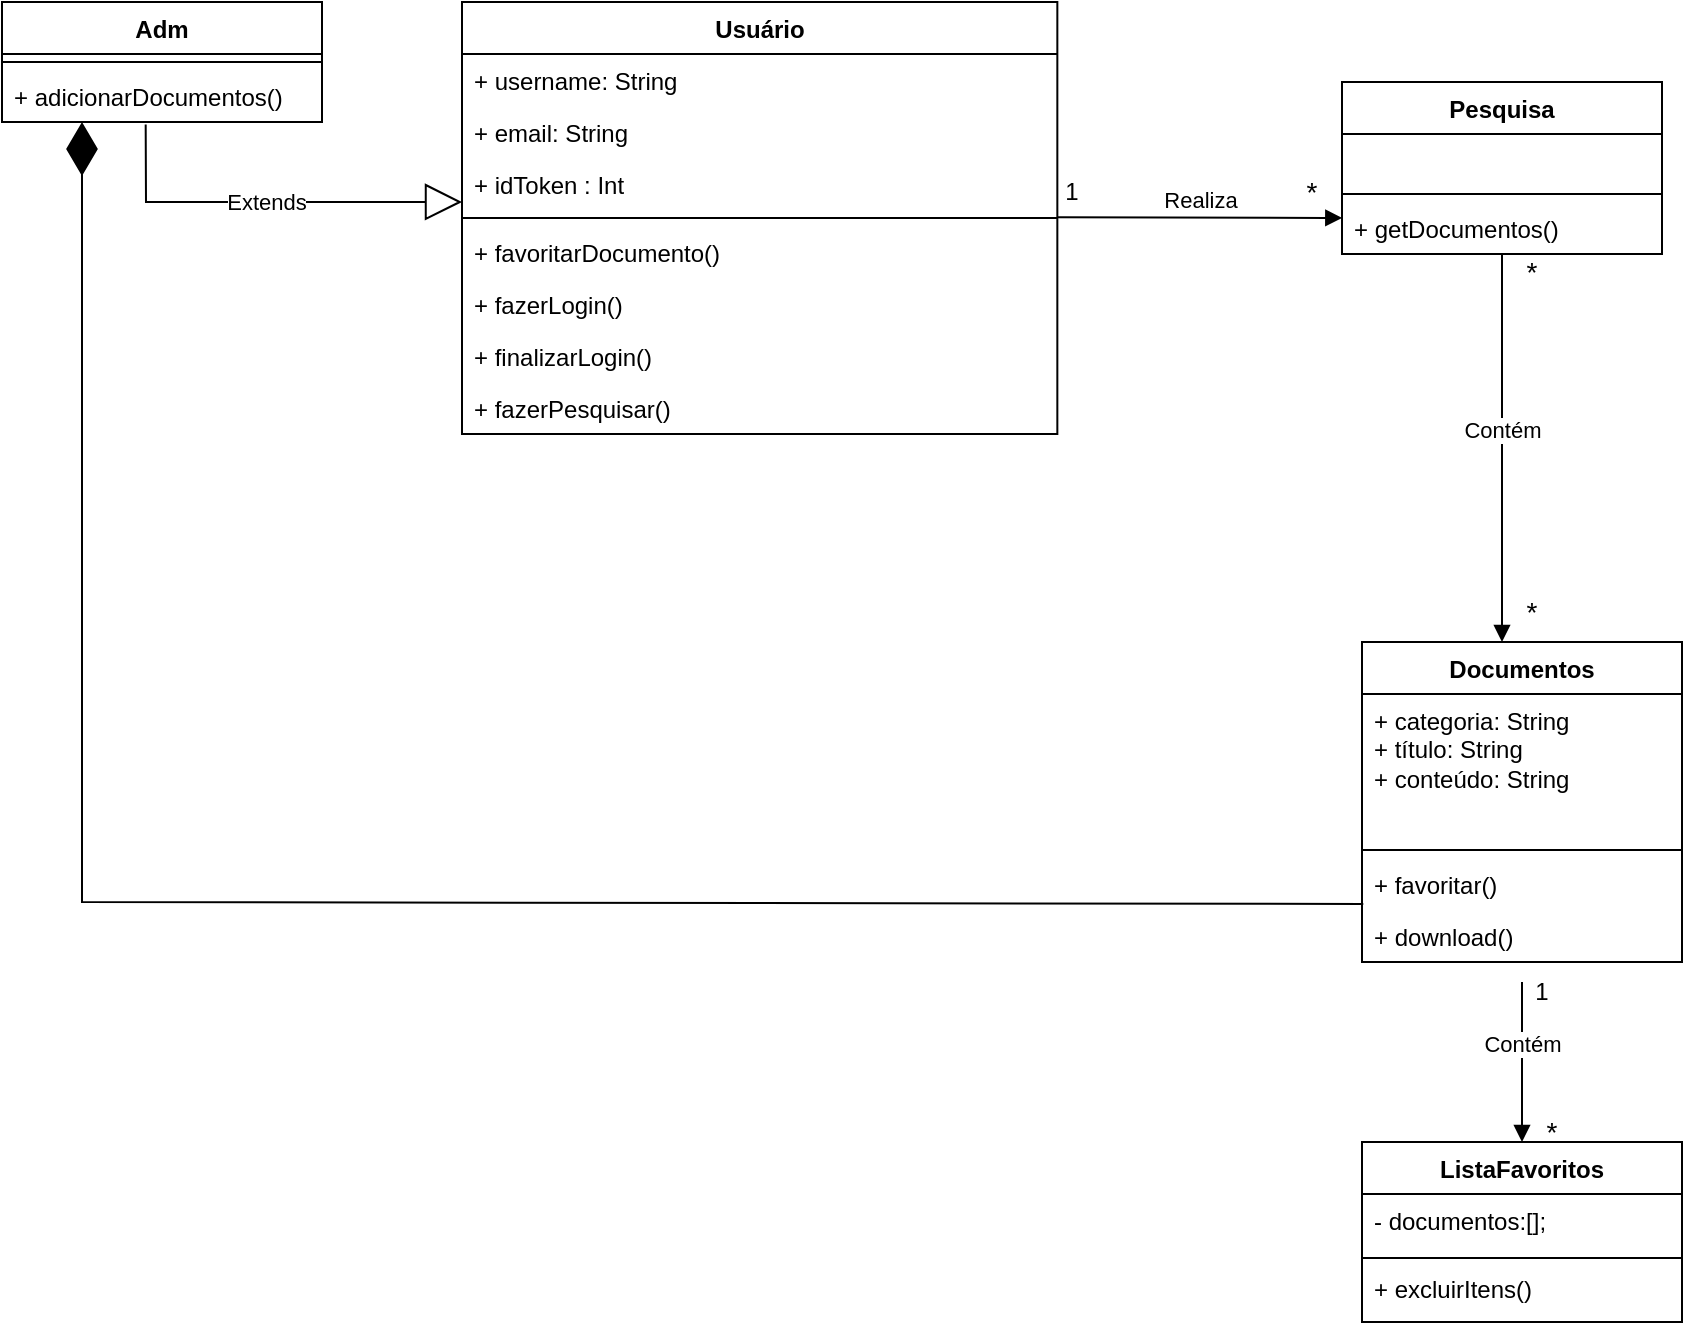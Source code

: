 <mxfile version="22.0.8" type="github">
  <diagram name="Página-1" id="VHDLyETPUmvcNDJW6-ti">
    <mxGraphModel dx="1343" dy="214" grid="1" gridSize="10" guides="1" tooltips="1" connect="1" arrows="1" fold="1" page="1" pageScale="1" pageWidth="827" pageHeight="1169" math="0" shadow="0">
      <root>
        <mxCell id="0" />
        <mxCell id="1" parent="0" />
        <mxCell id="ibJ-IhE_7wxWa2sm5moG-5" value="Usuário" style="swimlane;fontStyle=1;align=center;verticalAlign=top;childLayout=stackLayout;horizontal=1;startSize=26;horizontalStack=0;resizeParent=1;resizeParentMax=0;resizeLast=0;collapsible=1;marginBottom=0;whiteSpace=wrap;html=1;" parent="1" vertex="1">
          <mxGeometry x="70" y="60" width="297.67" height="216" as="geometry" />
        </mxCell>
        <mxCell id="ibJ-IhE_7wxWa2sm5moG-6" value="+ username: String&lt;br&gt;&lt;br&gt;" style="text;strokeColor=none;fillColor=none;align=left;verticalAlign=top;spacingLeft=4;spacingRight=4;overflow=hidden;rotatable=0;points=[[0,0.5],[1,0.5]];portConstraint=eastwest;whiteSpace=wrap;html=1;" parent="ibJ-IhE_7wxWa2sm5moG-5" vertex="1">
          <mxGeometry y="26" width="297.67" height="26" as="geometry" />
        </mxCell>
        <mxCell id="ibJ-IhE_7wxWa2sm5moG-15" value="+ email: String" style="text;strokeColor=none;fillColor=none;align=left;verticalAlign=top;spacingLeft=4;spacingRight=4;overflow=hidden;rotatable=0;points=[[0,0.5],[1,0.5]];portConstraint=eastwest;whiteSpace=wrap;html=1;" parent="ibJ-IhE_7wxWa2sm5moG-5" vertex="1">
          <mxGeometry y="52" width="297.67" height="26" as="geometry" />
        </mxCell>
        <mxCell id="ibJ-IhE_7wxWa2sm5moG-14" value="+ idToken : Int" style="text;strokeColor=none;fillColor=none;align=left;verticalAlign=top;spacingLeft=4;spacingRight=4;overflow=hidden;rotatable=0;points=[[0,0.5],[1,0.5]];portConstraint=eastwest;whiteSpace=wrap;html=1;" parent="ibJ-IhE_7wxWa2sm5moG-5" vertex="1">
          <mxGeometry y="78" width="297.67" height="26" as="geometry" />
        </mxCell>
        <mxCell id="ibJ-IhE_7wxWa2sm5moG-7" value="" style="line;strokeWidth=1;fillColor=none;align=left;verticalAlign=middle;spacingTop=-1;spacingLeft=3;spacingRight=3;rotatable=0;labelPosition=right;points=[];portConstraint=eastwest;strokeColor=inherit;" parent="ibJ-IhE_7wxWa2sm5moG-5" vertex="1">
          <mxGeometry y="104" width="297.67" height="8" as="geometry" />
        </mxCell>
        <mxCell id="ibJ-IhE_7wxWa2sm5moG-8" value="+ favoritarDocumento()" style="text;strokeColor=none;fillColor=none;align=left;verticalAlign=top;spacingLeft=4;spacingRight=4;overflow=hidden;rotatable=0;points=[[0,0.5],[1,0.5]];portConstraint=eastwest;whiteSpace=wrap;html=1;" parent="ibJ-IhE_7wxWa2sm5moG-5" vertex="1">
          <mxGeometry y="112" width="297.67" height="26" as="geometry" />
        </mxCell>
        <mxCell id="ibJ-IhE_7wxWa2sm5moG-9" value="+ fazerLogin()" style="text;strokeColor=none;fillColor=none;align=left;verticalAlign=top;spacingLeft=4;spacingRight=4;overflow=hidden;rotatable=0;points=[[0,0.5],[1,0.5]];portConstraint=eastwest;whiteSpace=wrap;html=1;" parent="ibJ-IhE_7wxWa2sm5moG-5" vertex="1">
          <mxGeometry y="138" width="297.67" height="26" as="geometry" />
        </mxCell>
        <mxCell id="ibJ-IhE_7wxWa2sm5moG-11" value="+ finalizarLogin()" style="text;strokeColor=none;fillColor=none;align=left;verticalAlign=top;spacingLeft=4;spacingRight=4;overflow=hidden;rotatable=0;points=[[0,0.5],[1,0.5]];portConstraint=eastwest;whiteSpace=wrap;html=1;" parent="ibJ-IhE_7wxWa2sm5moG-5" vertex="1">
          <mxGeometry y="164" width="297.67" height="26" as="geometry" />
        </mxCell>
        <mxCell id="ibJ-IhE_7wxWa2sm5moG-10" value="+ fazerPesquisar()" style="text;strokeColor=none;fillColor=none;align=left;verticalAlign=top;spacingLeft=4;spacingRight=4;overflow=hidden;rotatable=0;points=[[0,0.5],[1,0.5]];portConstraint=eastwest;whiteSpace=wrap;html=1;" parent="ibJ-IhE_7wxWa2sm5moG-5" vertex="1">
          <mxGeometry y="190" width="297.67" height="26" as="geometry" />
        </mxCell>
        <mxCell id="ibJ-IhE_7wxWa2sm5moG-24" value="Pesquisa" style="swimlane;fontStyle=1;align=center;verticalAlign=top;childLayout=stackLayout;horizontal=1;startSize=26;horizontalStack=0;resizeParent=1;resizeParentMax=0;resizeLast=0;collapsible=1;marginBottom=0;whiteSpace=wrap;html=1;" parent="1" vertex="1">
          <mxGeometry x="510" y="100" width="160" height="86" as="geometry" />
        </mxCell>
        <mxCell id="ibJ-IhE_7wxWa2sm5moG-25" value="&amp;nbsp;&amp;nbsp;" style="text;strokeColor=none;fillColor=none;align=left;verticalAlign=top;spacingLeft=4;spacingRight=4;overflow=hidden;rotatable=0;points=[[0,0.5],[1,0.5]];portConstraint=eastwest;whiteSpace=wrap;html=1;" parent="ibJ-IhE_7wxWa2sm5moG-24" vertex="1">
          <mxGeometry y="26" width="160" height="26" as="geometry" />
        </mxCell>
        <mxCell id="ibJ-IhE_7wxWa2sm5moG-26" value="" style="line;strokeWidth=1;fillColor=none;align=left;verticalAlign=middle;spacingTop=-1;spacingLeft=3;spacingRight=3;rotatable=0;labelPosition=right;points=[];portConstraint=eastwest;strokeColor=inherit;" parent="ibJ-IhE_7wxWa2sm5moG-24" vertex="1">
          <mxGeometry y="52" width="160" height="8" as="geometry" />
        </mxCell>
        <mxCell id="ibJ-IhE_7wxWa2sm5moG-27" value="+ getDocumentos()" style="text;strokeColor=none;fillColor=none;align=left;verticalAlign=top;spacingLeft=4;spacingRight=4;overflow=hidden;rotatable=0;points=[[0,0.5],[1,0.5]];portConstraint=eastwest;whiteSpace=wrap;html=1;" parent="ibJ-IhE_7wxWa2sm5moG-24" vertex="1">
          <mxGeometry y="60" width="160" height="26" as="geometry" />
        </mxCell>
        <mxCell id="ibJ-IhE_7wxWa2sm5moG-30" value="Adm" style="swimlane;fontStyle=1;align=center;verticalAlign=top;childLayout=stackLayout;horizontal=1;startSize=26;horizontalStack=0;resizeParent=1;resizeParentMax=0;resizeLast=0;collapsible=1;marginBottom=0;whiteSpace=wrap;html=1;" parent="1" vertex="1">
          <mxGeometry x="-160" y="60" width="160" height="60" as="geometry" />
        </mxCell>
        <mxCell id="ibJ-IhE_7wxWa2sm5moG-32" value="" style="line;strokeWidth=1;fillColor=none;align=left;verticalAlign=middle;spacingTop=-1;spacingLeft=3;spacingRight=3;rotatable=0;labelPosition=right;points=[];portConstraint=eastwest;strokeColor=inherit;" parent="ibJ-IhE_7wxWa2sm5moG-30" vertex="1">
          <mxGeometry y="26" width="160" height="8" as="geometry" />
        </mxCell>
        <mxCell id="ibJ-IhE_7wxWa2sm5moG-33" value="+ adicionarDocumentos()" style="text;strokeColor=none;fillColor=none;align=left;verticalAlign=top;spacingLeft=4;spacingRight=4;overflow=hidden;rotatable=0;points=[[0,0.5],[1,0.5]];portConstraint=eastwest;whiteSpace=wrap;html=1;" parent="ibJ-IhE_7wxWa2sm5moG-30" vertex="1">
          <mxGeometry y="34" width="160" height="26" as="geometry" />
        </mxCell>
        <mxCell id="ibJ-IhE_7wxWa2sm5moG-40" value="Realiza" style="html=1;verticalAlign=bottom;endArrow=block;curved=0;rounded=0;entryX=0.001;entryY=0.307;entryDx=0;entryDy=0;entryPerimeter=0;" parent="1" target="ibJ-IhE_7wxWa2sm5moG-27" edge="1">
          <mxGeometry width="80" relative="1" as="geometry">
            <mxPoint x="367.67" y="167.66" as="sourcePoint" />
            <mxPoint x="520" y="168" as="targetPoint" />
          </mxGeometry>
        </mxCell>
        <mxCell id="ibJ-IhE_7wxWa2sm5moG-41" value="&lt;font style=&quot;font-size: 14px;&quot;&gt;*&lt;/font&gt;" style="text;html=1;strokeColor=none;fillColor=none;align=center;verticalAlign=middle;whiteSpace=wrap;rounded=0;" parent="1" vertex="1">
          <mxGeometry x="490" y="150" width="10" height="10" as="geometry" />
        </mxCell>
        <mxCell id="ibJ-IhE_7wxWa2sm5moG-44" value="1" style="text;html=1;strokeColor=none;fillColor=none;align=center;verticalAlign=middle;whiteSpace=wrap;rounded=0;" parent="1" vertex="1">
          <mxGeometry x="370" y="150" width="10" height="10" as="geometry" />
        </mxCell>
        <mxCell id="ibJ-IhE_7wxWa2sm5moG-45" value="Contém" style="html=1;verticalAlign=bottom;endArrow=block;curved=0;rounded=0;entryX=0.5;entryY=0;entryDx=0;entryDy=0;" parent="1" source="ibJ-IhE_7wxWa2sm5moG-27" edge="1">
          <mxGeometry width="80" relative="1" as="geometry">
            <mxPoint x="460" y="280" as="sourcePoint" />
            <mxPoint x="590" y="380" as="targetPoint" />
          </mxGeometry>
        </mxCell>
        <mxCell id="ibJ-IhE_7wxWa2sm5moG-46" value="&lt;font style=&quot;font-size: 14px;&quot;&gt;*&lt;/font&gt;" style="text;html=1;strokeColor=none;fillColor=none;align=center;verticalAlign=middle;whiteSpace=wrap;rounded=0;" parent="1" vertex="1">
          <mxGeometry x="600" y="360" width="10" height="10" as="geometry" />
        </mxCell>
        <mxCell id="ibJ-IhE_7wxWa2sm5moG-47" value="Extends" style="endArrow=block;endSize=16;endFill=0;html=1;rounded=0;exitX=0.449;exitY=1.046;exitDx=0;exitDy=0;exitPerimeter=0;entryX=0;entryY=0.846;entryDx=0;entryDy=0;entryPerimeter=0;" parent="1" source="ibJ-IhE_7wxWa2sm5moG-33" target="ibJ-IhE_7wxWa2sm5moG-14" edge="1">
          <mxGeometry width="160" relative="1" as="geometry">
            <mxPoint x="-90" y="167.5" as="sourcePoint" />
            <mxPoint x="70" y="167.5" as="targetPoint" />
            <Array as="points">
              <mxPoint x="-88" y="160" />
            </Array>
          </mxGeometry>
        </mxCell>
        <mxCell id="ibJ-IhE_7wxWa2sm5moG-50" value="ListaFavoritos" style="swimlane;fontStyle=1;align=center;verticalAlign=top;childLayout=stackLayout;horizontal=1;startSize=26;horizontalStack=0;resizeParent=1;resizeParentMax=0;resizeLast=0;collapsible=1;marginBottom=0;whiteSpace=wrap;html=1;" parent="1" vertex="1">
          <mxGeometry x="520" y="630" width="160" height="90" as="geometry" />
        </mxCell>
        <mxCell id="Dm5xonyjUslUIBiTipOF-8" value="- documentos:[];" style="text;strokeColor=none;fillColor=none;align=left;verticalAlign=top;spacingLeft=4;spacingRight=4;overflow=hidden;rotatable=0;points=[[0,0.5],[1,0.5]];portConstraint=eastwest;whiteSpace=wrap;html=1;" vertex="1" parent="ibJ-IhE_7wxWa2sm5moG-50">
          <mxGeometry y="26" width="160" height="30" as="geometry" />
        </mxCell>
        <mxCell id="ibJ-IhE_7wxWa2sm5moG-52" value="" style="line;strokeWidth=1;fillColor=none;align=left;verticalAlign=middle;spacingTop=-1;spacingLeft=3;spacingRight=3;rotatable=0;labelPosition=right;points=[];portConstraint=eastwest;strokeColor=inherit;" parent="ibJ-IhE_7wxWa2sm5moG-50" vertex="1">
          <mxGeometry y="56" width="160" height="4" as="geometry" />
        </mxCell>
        <mxCell id="ibJ-IhE_7wxWa2sm5moG-53" value="+ excluirItens()" style="text;strokeColor=none;fillColor=none;align=left;verticalAlign=top;spacingLeft=4;spacingRight=4;overflow=hidden;rotatable=0;points=[[0,0.5],[1,0.5]];portConstraint=eastwest;whiteSpace=wrap;html=1;" parent="ibJ-IhE_7wxWa2sm5moG-50" vertex="1">
          <mxGeometry y="60" width="160" height="30" as="geometry" />
        </mxCell>
        <mxCell id="ibJ-IhE_7wxWa2sm5moG-54" value="" style="endArrow=diamondThin;endFill=1;endSize=24;html=1;rounded=0;exitX=0.004;exitY=0.883;exitDx=0;exitDy=0;exitPerimeter=0;" parent="1" source="fl__7ypMZRJFLYljBaDI-4" edge="1">
          <mxGeometry width="160" relative="1" as="geometry">
            <mxPoint x="511.44" y="525.6" as="sourcePoint" />
            <mxPoint x="-120" y="120" as="targetPoint" />
            <Array as="points">
              <mxPoint x="-120" y="510" />
            </Array>
          </mxGeometry>
        </mxCell>
        <mxCell id="fl__7ypMZRJFLYljBaDI-1" value="Documentos" style="swimlane;fontStyle=1;align=center;verticalAlign=top;childLayout=stackLayout;horizontal=1;startSize=26;horizontalStack=0;resizeParent=1;resizeParentMax=0;resizeLast=0;collapsible=1;marginBottom=0;whiteSpace=wrap;html=1;" parent="1" vertex="1">
          <mxGeometry x="520" y="380" width="160" height="160" as="geometry" />
        </mxCell>
        <mxCell id="fl__7ypMZRJFLYljBaDI-2" value="+ categoria: String&lt;br&gt;+ título: String&lt;br&gt;+ conteúdo: String" style="text;strokeColor=none;fillColor=none;align=left;verticalAlign=top;spacingLeft=4;spacingRight=4;overflow=hidden;rotatable=0;points=[[0,0.5],[1,0.5]];portConstraint=eastwest;whiteSpace=wrap;html=1;" parent="fl__7ypMZRJFLYljBaDI-1" vertex="1">
          <mxGeometry y="26" width="160" height="74" as="geometry" />
        </mxCell>
        <mxCell id="fl__7ypMZRJFLYljBaDI-3" value="" style="line;strokeWidth=1;fillColor=none;align=left;verticalAlign=middle;spacingTop=-1;spacingLeft=3;spacingRight=3;rotatable=0;labelPosition=right;points=[];portConstraint=eastwest;strokeColor=inherit;" parent="fl__7ypMZRJFLYljBaDI-1" vertex="1">
          <mxGeometry y="100" width="160" height="8" as="geometry" />
        </mxCell>
        <mxCell id="fl__7ypMZRJFLYljBaDI-4" value="+ favoritar()" style="text;strokeColor=none;fillColor=none;align=left;verticalAlign=top;spacingLeft=4;spacingRight=4;overflow=hidden;rotatable=0;points=[[0,0.5],[1,0.5]];portConstraint=eastwest;whiteSpace=wrap;html=1;" parent="fl__7ypMZRJFLYljBaDI-1" vertex="1">
          <mxGeometry y="108" width="160" height="26" as="geometry" />
        </mxCell>
        <mxCell id="Dm5xonyjUslUIBiTipOF-2" value="+ download()" style="text;strokeColor=none;fillColor=none;align=left;verticalAlign=top;spacingLeft=4;spacingRight=4;overflow=hidden;rotatable=0;points=[[0,0.5],[1,0.5]];portConstraint=eastwest;whiteSpace=wrap;html=1;" vertex="1" parent="fl__7ypMZRJFLYljBaDI-1">
          <mxGeometry y="134" width="160" height="26" as="geometry" />
        </mxCell>
        <mxCell id="Dm5xonyjUslUIBiTipOF-1" value="Contém" style="html=1;verticalAlign=bottom;endArrow=block;curved=0;rounded=0;" edge="1" parent="1">
          <mxGeometry width="80" relative="1" as="geometry">
            <mxPoint x="600" y="550" as="sourcePoint" />
            <mxPoint x="600" y="630" as="targetPoint" />
          </mxGeometry>
        </mxCell>
        <mxCell id="Dm5xonyjUslUIBiTipOF-3" value="&lt;font style=&quot;font-size: 14px;&quot;&gt;*&lt;/font&gt;" style="text;html=1;strokeColor=none;fillColor=none;align=center;verticalAlign=middle;whiteSpace=wrap;rounded=0;" vertex="1" parent="1">
          <mxGeometry x="600" y="190" width="10" height="10" as="geometry" />
        </mxCell>
        <mxCell id="Dm5xonyjUslUIBiTipOF-4" value="1" style="text;html=1;strokeColor=none;fillColor=none;align=center;verticalAlign=middle;whiteSpace=wrap;rounded=0;" vertex="1" parent="1">
          <mxGeometry x="580" y="540" width="60" height="30" as="geometry" />
        </mxCell>
        <mxCell id="Dm5xonyjUslUIBiTipOF-5" style="edgeStyle=orthogonalEdgeStyle;rounded=0;orthogonalLoop=1;jettySize=auto;html=1;exitX=0.5;exitY=1;exitDx=0;exitDy=0;" edge="1" parent="1" source="Dm5xonyjUslUIBiTipOF-4" target="Dm5xonyjUslUIBiTipOF-4">
          <mxGeometry relative="1" as="geometry" />
        </mxCell>
        <mxCell id="Dm5xonyjUslUIBiTipOF-6" value="&lt;font style=&quot;font-size: 14px;&quot;&gt;*&lt;/font&gt;" style="text;html=1;strokeColor=none;fillColor=none;align=center;verticalAlign=middle;whiteSpace=wrap;rounded=0;" vertex="1" parent="1">
          <mxGeometry x="610" y="620" width="10" height="10" as="geometry" />
        </mxCell>
      </root>
    </mxGraphModel>
  </diagram>
</mxfile>
